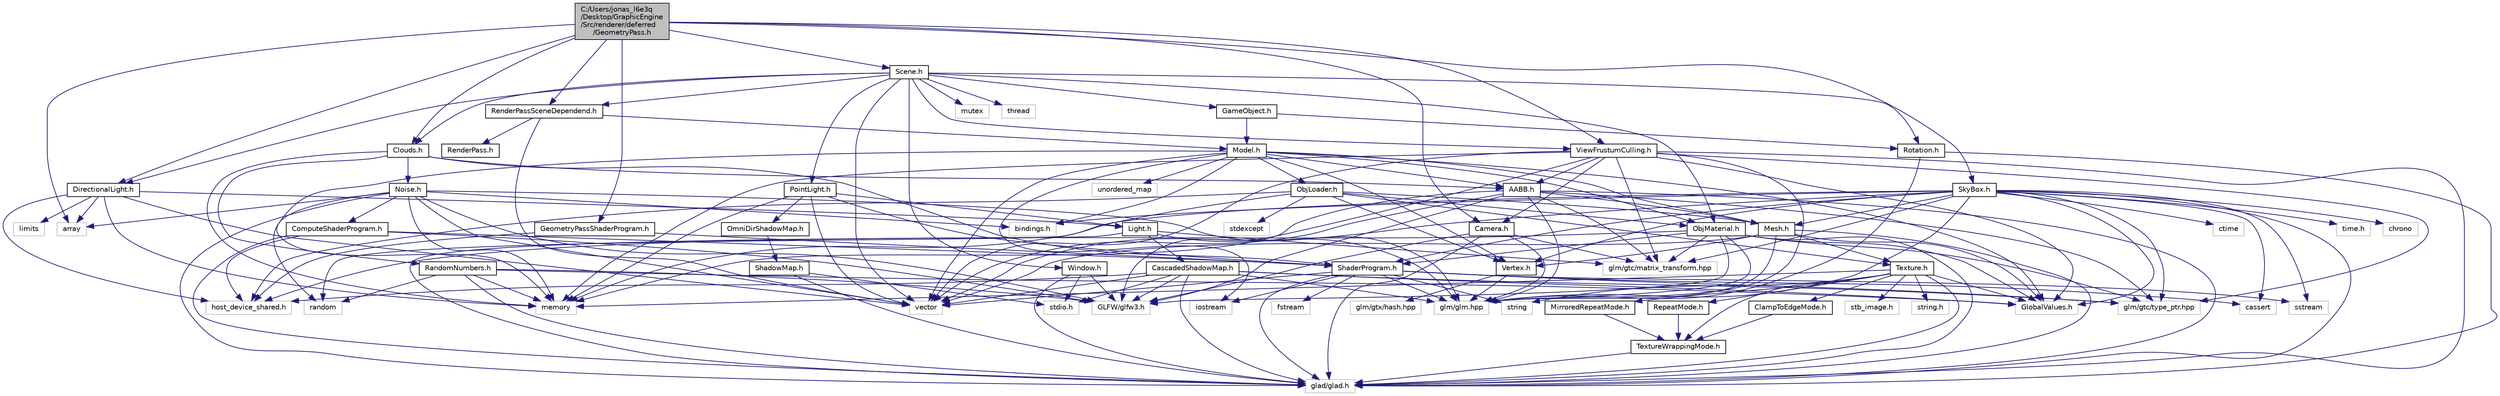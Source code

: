 digraph "C:/Users/jonas_l6e3q/Desktop/GraphicEngine/Src/renderer/deferred/GeometryPass.h"
{
 // INTERACTIVE_SVG=YES
 // LATEX_PDF_SIZE
  bgcolor="transparent";
  edge [fontname="Helvetica",fontsize="10",labelfontname="Helvetica",labelfontsize="10"];
  node [fontname="Helvetica",fontsize="10",shape=record];
  Node1 [label="C:/Users/jonas_l6e3q\l/Desktop/GraphicEngine\l/Src/renderer/deferred\l/GeometryPass.h",height=0.2,width=0.4,color="black", fillcolor="grey75", style="filled", fontcolor="black",tooltip=" "];
  Node1 -> Node2 [color="midnightblue",fontsize="10",style="solid"];
  Node2 [label="array",height=0.2,width=0.4,color="grey75",tooltip=" "];
  Node1 -> Node3 [color="midnightblue",fontsize="10",style="solid"];
  Node3 [label="Camera.h",height=0.2,width=0.4,color="black",URL="$d5/d91/_camera_8h.html",tooltip=" "];
  Node3 -> Node4 [color="midnightblue",fontsize="10",style="solid"];
  Node4 [label="glad/glad.h",height=0.2,width=0.4,color="grey75",tooltip=" "];
  Node3 -> Node5 [color="midnightblue",fontsize="10",style="solid"];
  Node5 [label="GLFW/glfw3.h",height=0.2,width=0.4,color="grey75",tooltip=" "];
  Node3 -> Node6 [color="midnightblue",fontsize="10",style="solid"];
  Node6 [label="glm/glm.hpp",height=0.2,width=0.4,color="grey75",tooltip=" "];
  Node3 -> Node7 [color="midnightblue",fontsize="10",style="solid"];
  Node7 [label="glm/gtc/matrix_transform.hpp",height=0.2,width=0.4,color="grey75",tooltip=" "];
  Node1 -> Node8 [color="midnightblue",fontsize="10",style="solid"];
  Node8 [label="Clouds.h",height=0.2,width=0.4,color="black",URL="$da/d3e/_clouds_8h.html",tooltip=" "];
  Node8 -> Node9 [color="midnightblue",fontsize="10",style="solid"];
  Node9 [label="memory",height=0.2,width=0.4,color="grey75",tooltip=" "];
  Node8 -> Node10 [color="midnightblue",fontsize="10",style="solid"];
  Node10 [label="AABB.h",height=0.2,width=0.4,color="black",URL="$d2/d00/_a_a_b_b_8h.html",tooltip=" "];
  Node10 -> Node4 [color="midnightblue",fontsize="10",style="solid"];
  Node10 -> Node5 [color="midnightblue",fontsize="10",style="solid"];
  Node10 -> Node6 [color="midnightblue",fontsize="10",style="solid"];
  Node10 -> Node7 [color="midnightblue",fontsize="10",style="solid"];
  Node10 -> Node11 [color="midnightblue",fontsize="10",style="solid"];
  Node11 [label="glm/gtc/type_ptr.hpp",height=0.2,width=0.4,color="grey75",tooltip=" "];
  Node10 -> Node9 [color="midnightblue",fontsize="10",style="solid"];
  Node10 -> Node12 [color="midnightblue",fontsize="10",style="solid"];
  Node12 [label="vector",height=0.2,width=0.4,color="grey75",tooltip=" "];
  Node10 -> Node13 [color="midnightblue",fontsize="10",style="solid"];
  Node13 [label="Mesh.h",height=0.2,width=0.4,color="black",URL="$d2/da1/_mesh_8h.html",tooltip=" "];
  Node13 -> Node4 [color="midnightblue",fontsize="10",style="solid"];
  Node13 -> Node6 [color="midnightblue",fontsize="10",style="solid"];
  Node13 -> Node12 [color="midnightblue",fontsize="10",style="solid"];
  Node13 -> Node14 [color="midnightblue",fontsize="10",style="solid"];
  Node14 [label="GlobalValues.h",height=0.2,width=0.4,color="grey75",tooltip=" "];
  Node13 -> Node15 [color="midnightblue",fontsize="10",style="solid"];
  Node15 [label="Texture.h",height=0.2,width=0.4,color="black",URL="$de/dbf/_texture_8h.html",tooltip=" "];
  Node15 -> Node4 [color="midnightblue",fontsize="10",style="solid"];
  Node15 -> Node16 [color="midnightblue",fontsize="10",style="solid"];
  Node16 [label="stb_image.h",height=0.2,width=0.4,color="grey75",tooltip=" "];
  Node15 -> Node17 [color="midnightblue",fontsize="10",style="solid"];
  Node17 [label="string.h",height=0.2,width=0.4,color="grey75",tooltip=" "];
  Node15 -> Node9 [color="midnightblue",fontsize="10",style="solid"];
  Node15 -> Node18 [color="midnightblue",fontsize="10",style="solid"];
  Node18 [label="string",height=0.2,width=0.4,color="grey75",tooltip=" "];
  Node15 -> Node19 [color="midnightblue",fontsize="10",style="solid"];
  Node19 [label="ClampToEdgeMode.h",height=0.2,width=0.4,color="black",URL="$dc/d0d/_clamp_to_edge_mode_8h.html",tooltip=" "];
  Node19 -> Node20 [color="midnightblue",fontsize="10",style="solid"];
  Node20 [label="TextureWrappingMode.h",height=0.2,width=0.4,color="black",URL="$de/d2b/_texture_wrapping_mode_8h.html",tooltip=" "];
  Node20 -> Node4 [color="midnightblue",fontsize="10",style="solid"];
  Node15 -> Node14 [color="midnightblue",fontsize="10",style="solid"];
  Node15 -> Node21 [color="midnightblue",fontsize="10",style="solid"];
  Node21 [label="MirroredRepeatMode.h",height=0.2,width=0.4,color="black",URL="$d6/d50/_mirrored_repeat_mode_8h.html",tooltip=" "];
  Node21 -> Node20 [color="midnightblue",fontsize="10",style="solid"];
  Node15 -> Node22 [color="midnightblue",fontsize="10",style="solid"];
  Node22 [label="RepeatMode.h",height=0.2,width=0.4,color="black",URL="$d7/d44/_repeat_mode_8h.html",tooltip=" "];
  Node22 -> Node20 [color="midnightblue",fontsize="10",style="solid"];
  Node15 -> Node20 [color="midnightblue",fontsize="10",style="solid"];
  Node13 -> Node23 [color="midnightblue",fontsize="10",style="solid"];
  Node23 [label="Vertex.h",height=0.2,width=0.4,color="black",URL="$d8/dcb/_vertex_8h.html",tooltip=" "];
  Node23 -> Node6 [color="midnightblue",fontsize="10",style="solid"];
  Node23 -> Node24 [color="midnightblue",fontsize="10",style="solid"];
  Node24 [label="glm/gtx/hash.hpp",height=0.2,width=0.4,color="grey75",tooltip=" "];
  Node8 -> Node25 [color="midnightblue",fontsize="10",style="solid"];
  Node25 [label="Noise.h",height=0.2,width=0.4,color="black",URL="$d0/dde/_noise_8h.html",tooltip=" "];
  Node25 -> Node4 [color="midnightblue",fontsize="10",style="solid"];
  Node25 -> Node5 [color="midnightblue",fontsize="10",style="solid"];
  Node25 -> Node2 [color="midnightblue",fontsize="10",style="solid"];
  Node25 -> Node6 [color="midnightblue",fontsize="10",style="solid"];
  Node25 -> Node9 [color="midnightblue",fontsize="10",style="solid"];
  Node25 -> Node26 [color="midnightblue",fontsize="10",style="solid"];
  Node26 [label="random",height=0.2,width=0.4,color="grey75",tooltip=" "];
  Node25 -> Node12 [color="midnightblue",fontsize="10",style="solid"];
  Node25 -> Node27 [color="midnightblue",fontsize="10",style="solid"];
  Node27 [label="ComputeShaderProgram.h",height=0.2,width=0.4,color="black",URL="$dc/d3c/_compute_shader_program_8h.html",tooltip=" "];
  Node27 -> Node4 [color="midnightblue",fontsize="10",style="solid"];
  Node27 -> Node5 [color="midnightblue",fontsize="10",style="solid"];
  Node27 -> Node28 [color="midnightblue",fontsize="10",style="solid"];
  Node28 [label="ShaderProgram.h",height=0.2,width=0.4,color="black",URL="$d0/dbe/_shader_program_8h.html",tooltip=" "];
  Node28 -> Node4 [color="midnightblue",fontsize="10",style="solid"];
  Node28 -> Node29 [color="midnightblue",fontsize="10",style="solid"];
  Node29 [label="cassert",height=0.2,width=0.4,color="grey75",tooltip=" "];
  Node28 -> Node30 [color="midnightblue",fontsize="10",style="solid"];
  Node30 [label="fstream",height=0.2,width=0.4,color="grey75",tooltip=" "];
  Node28 -> Node6 [color="midnightblue",fontsize="10",style="solid"];
  Node28 -> Node11 [color="midnightblue",fontsize="10",style="solid"];
  Node28 -> Node31 [color="midnightblue",fontsize="10",style="solid"];
  Node31 [label="iostream",height=0.2,width=0.4,color="grey75",tooltip=" "];
  Node28 -> Node32 [color="midnightblue",fontsize="10",style="solid"];
  Node32 [label="sstream",height=0.2,width=0.4,color="grey75",tooltip=" "];
  Node28 -> Node18 [color="midnightblue",fontsize="10",style="solid"];
  Node28 -> Node12 [color="midnightblue",fontsize="10",style="solid"];
  Node27 -> Node33 [color="midnightblue",fontsize="10",style="solid"];
  Node33 [label="host_device_shared.h",height=0.2,width=0.4,color="grey75",tooltip=" "];
  Node25 -> Node34 [color="midnightblue",fontsize="10",style="solid"];
  Node34 [label="bindings.h",height=0.2,width=0.4,color="grey75",tooltip=" "];
  Node8 -> Node35 [color="midnightblue",fontsize="10",style="solid"];
  Node35 [label="RandomNumbers.h",height=0.2,width=0.4,color="black",URL="$d1/d66/_random_numbers_8h.html",tooltip=" "];
  Node35 -> Node4 [color="midnightblue",fontsize="10",style="solid"];
  Node35 -> Node5 [color="midnightblue",fontsize="10",style="solid"];
  Node35 -> Node9 [color="midnightblue",fontsize="10",style="solid"];
  Node35 -> Node26 [color="midnightblue",fontsize="10",style="solid"];
  Node35 -> Node14 [color="midnightblue",fontsize="10",style="solid"];
  Node8 -> Node28 [color="midnightblue",fontsize="10",style="solid"];
  Node1 -> Node36 [color="midnightblue",fontsize="10",style="solid"];
  Node36 [label="DirectionalLight.h",height=0.2,width=0.4,color="black",URL="$da/d51/_directional_light_8h.html",tooltip=" "];
  Node36 -> Node2 [color="midnightblue",fontsize="10",style="solid"];
  Node36 -> Node37 [color="midnightblue",fontsize="10",style="solid"];
  Node37 [label="limits",height=0.2,width=0.4,color="grey75",tooltip=" "];
  Node36 -> Node9 [color="midnightblue",fontsize="10",style="solid"];
  Node36 -> Node12 [color="midnightblue",fontsize="10",style="solid"];
  Node36 -> Node38 [color="midnightblue",fontsize="10",style="solid"];
  Node38 [label="Light.h",height=0.2,width=0.4,color="black",URL="$d2/d46/_light_8h.html",tooltip=" "];
  Node38 -> Node4 [color="midnightblue",fontsize="10",style="solid"];
  Node38 -> Node6 [color="midnightblue",fontsize="10",style="solid"];
  Node38 -> Node7 [color="midnightblue",fontsize="10",style="solid"];
  Node38 -> Node39 [color="midnightblue",fontsize="10",style="solid"];
  Node39 [label="CascadedShadowMap.h",height=0.2,width=0.4,color="black",URL="$dc/d9d/_cascaded_shadow_map_8h.html",tooltip=" "];
  Node39 -> Node4 [color="midnightblue",fontsize="10",style="solid"];
  Node39 -> Node5 [color="midnightblue",fontsize="10",style="solid"];
  Node39 -> Node40 [color="midnightblue",fontsize="10",style="solid"];
  Node40 [label="stdio.h",height=0.2,width=0.4,color="grey75",tooltip=" "];
  Node39 -> Node6 [color="midnightblue",fontsize="10",style="solid"];
  Node39 -> Node11 [color="midnightblue",fontsize="10",style="solid"];
  Node39 -> Node12 [color="midnightblue",fontsize="10",style="solid"];
  Node39 -> Node14 [color="midnightblue",fontsize="10",style="solid"];
  Node39 -> Node33 [color="midnightblue",fontsize="10",style="solid"];
  Node36 -> Node33 [color="midnightblue",fontsize="10",style="solid"];
  Node1 -> Node41 [color="midnightblue",fontsize="10",style="solid"];
  Node41 [label="GeometryPassShaderProgram.h",height=0.2,width=0.4,color="black",URL="$db/dba/_geometry_pass_shader_program_8h.html",tooltip=" "];
  Node41 -> Node28 [color="midnightblue",fontsize="10",style="solid"];
  Node41 -> Node33 [color="midnightblue",fontsize="10",style="solid"];
  Node1 -> Node42 [color="midnightblue",fontsize="10",style="solid"];
  Node42 [label="RenderPassSceneDependend.h",height=0.2,width=0.4,color="black",URL="$df/d51/_render_pass_scene_dependend_8h.html",tooltip=" "];
  Node42 -> Node12 [color="midnightblue",fontsize="10",style="solid"];
  Node42 -> Node43 [color="midnightblue",fontsize="10",style="solid"];
  Node43 [label="Model.h",height=0.2,width=0.4,color="black",URL="$da/ded/_model_8h.html",tooltip=" "];
  Node43 -> Node31 [color="midnightblue",fontsize="10",style="solid"];
  Node43 -> Node9 [color="midnightblue",fontsize="10",style="solid"];
  Node43 -> Node44 [color="midnightblue",fontsize="10",style="solid"];
  Node44 [label="unordered_map",height=0.2,width=0.4,color="grey75",tooltip=" "];
  Node43 -> Node12 [color="midnightblue",fontsize="10",style="solid"];
  Node43 -> Node10 [color="midnightblue",fontsize="10",style="solid"];
  Node43 -> Node14 [color="midnightblue",fontsize="10",style="solid"];
  Node43 -> Node13 [color="midnightblue",fontsize="10",style="solid"];
  Node43 -> Node45 [color="midnightblue",fontsize="10",style="solid"];
  Node45 [label="ObjLoader.h",height=0.2,width=0.4,color="black",URL="$d4/d6c/_obj_loader_8h.html",tooltip=" "];
  Node45 -> Node9 [color="midnightblue",fontsize="10",style="solid"];
  Node45 -> Node46 [color="midnightblue",fontsize="10",style="solid"];
  Node46 [label="stdexcept",height=0.2,width=0.4,color="grey75",tooltip=" "];
  Node45 -> Node13 [color="midnightblue",fontsize="10",style="solid"];
  Node45 -> Node47 [color="midnightblue",fontsize="10",style="solid"];
  Node47 [label="ObjMaterial.h",height=0.2,width=0.4,color="black",URL="$d3/d42/_obj_material_8h.html",tooltip=" "];
  Node47 -> Node4 [color="midnightblue",fontsize="10",style="solid"];
  Node47 -> Node5 [color="midnightblue",fontsize="10",style="solid"];
  Node47 -> Node6 [color="midnightblue",fontsize="10",style="solid"];
  Node47 -> Node7 [color="midnightblue",fontsize="10",style="solid"];
  Node47 -> Node11 [color="midnightblue",fontsize="10",style="solid"];
  Node47 -> Node14 [color="midnightblue",fontsize="10",style="solid"];
  Node47 -> Node28 [color="midnightblue",fontsize="10",style="solid"];
  Node47 -> Node33 [color="midnightblue",fontsize="10",style="solid"];
  Node45 -> Node15 [color="midnightblue",fontsize="10",style="solid"];
  Node45 -> Node23 [color="midnightblue",fontsize="10",style="solid"];
  Node45 -> Node33 [color="midnightblue",fontsize="10",style="solid"];
  Node43 -> Node47 [color="midnightblue",fontsize="10",style="solid"];
  Node43 -> Node23 [color="midnightblue",fontsize="10",style="solid"];
  Node43 -> Node34 [color="midnightblue",fontsize="10",style="solid"];
  Node42 -> Node48 [color="midnightblue",fontsize="10",style="solid"];
  Node48 [label="RenderPass.h",height=0.2,width=0.4,color="black",URL="$d0/dab/_render_pass_8h.html",tooltip=" "];
  Node1 -> Node49 [color="midnightblue",fontsize="10",style="solid"];
  Node49 [label="Scene.h",height=0.2,width=0.4,color="black",URL="$de/d56/_scene_8h.html",tooltip=" "];
  Node49 -> Node50 [color="midnightblue",fontsize="10",style="solid"];
  Node50 [label="mutex",height=0.2,width=0.4,color="grey75",tooltip=" "];
  Node49 -> Node51 [color="midnightblue",fontsize="10",style="solid"];
  Node51 [label="thread",height=0.2,width=0.4,color="grey75",tooltip=" "];
  Node49 -> Node12 [color="midnightblue",fontsize="10",style="solid"];
  Node49 -> Node8 [color="midnightblue",fontsize="10",style="solid"];
  Node49 -> Node36 [color="midnightblue",fontsize="10",style="solid"];
  Node49 -> Node52 [color="midnightblue",fontsize="10",style="solid"];
  Node52 [label="GameObject.h",height=0.2,width=0.4,color="black",URL="$df/d91/_game_object_8h.html",tooltip=" "];
  Node52 -> Node43 [color="midnightblue",fontsize="10",style="solid"];
  Node52 -> Node53 [color="midnightblue",fontsize="10",style="solid"];
  Node53 [label="Rotation.h",height=0.2,width=0.4,color="black",URL="$d9/dd4/_rotation_8h.html",tooltip=" "];
  Node53 -> Node4 [color="midnightblue",fontsize="10",style="solid"];
  Node53 -> Node6 [color="midnightblue",fontsize="10",style="solid"];
  Node49 -> Node47 [color="midnightblue",fontsize="10",style="solid"];
  Node49 -> Node54 [color="midnightblue",fontsize="10",style="solid"];
  Node54 [label="PointLight.h",height=0.2,width=0.4,color="black",URL="$df/dcc/_point_light_8h.html",tooltip=" "];
  Node54 -> Node9 [color="midnightblue",fontsize="10",style="solid"];
  Node54 -> Node12 [color="midnightblue",fontsize="10",style="solid"];
  Node54 -> Node38 [color="midnightblue",fontsize="10",style="solid"];
  Node54 -> Node55 [color="midnightblue",fontsize="10",style="solid"];
  Node55 [label="OmniDirShadowMap.h",height=0.2,width=0.4,color="black",URL="$d1/d02/_omni_dir_shadow_map_8h.html",tooltip=" "];
  Node55 -> Node56 [color="midnightblue",fontsize="10",style="solid"];
  Node56 [label="ShadowMap.h",height=0.2,width=0.4,color="black",URL="$de/df2/_shadow_map_8h.html",tooltip=" "];
  Node56 -> Node4 [color="midnightblue",fontsize="10",style="solid"];
  Node56 -> Node40 [color="midnightblue",fontsize="10",style="solid"];
  Node54 -> Node28 [color="midnightblue",fontsize="10",style="solid"];
  Node49 -> Node42 [color="midnightblue",fontsize="10",style="solid"];
  Node49 -> Node53 [color="midnightblue",fontsize="10",style="solid"];
  Node49 -> Node57 [color="midnightblue",fontsize="10",style="solid"];
  Node57 [label="ViewFrustumCulling.h",height=0.2,width=0.4,color="black",URL="$da/d36/_view_frustum_culling_8h.html",tooltip=" "];
  Node57 -> Node4 [color="midnightblue",fontsize="10",style="solid"];
  Node57 -> Node5 [color="midnightblue",fontsize="10",style="solid"];
  Node57 -> Node6 [color="midnightblue",fontsize="10",style="solid"];
  Node57 -> Node7 [color="midnightblue",fontsize="10",style="solid"];
  Node57 -> Node11 [color="midnightblue",fontsize="10",style="solid"];
  Node57 -> Node9 [color="midnightblue",fontsize="10",style="solid"];
  Node57 -> Node12 [color="midnightblue",fontsize="10",style="solid"];
  Node57 -> Node10 [color="midnightblue",fontsize="10",style="solid"];
  Node57 -> Node3 [color="midnightblue",fontsize="10",style="solid"];
  Node57 -> Node14 [color="midnightblue",fontsize="10",style="solid"];
  Node49 -> Node58 [color="midnightblue",fontsize="10",style="solid"];
  Node58 [label="Window.h",height=0.2,width=0.4,color="black",URL="$de/d42/_window_8h.html",tooltip=" "];
  Node58 -> Node4 [color="midnightblue",fontsize="10",style="solid"];
  Node58 -> Node5 [color="midnightblue",fontsize="10",style="solid"];
  Node58 -> Node40 [color="midnightblue",fontsize="10",style="solid"];
  Node1 -> Node59 [color="midnightblue",fontsize="10",style="solid"];
  Node59 [label="SkyBox.h",height=0.2,width=0.4,color="black",URL="$d9/da1/_sky_box_8h.html",tooltip=" "];
  Node59 -> Node4 [color="midnightblue",fontsize="10",style="solid"];
  Node59 -> Node60 [color="midnightblue",fontsize="10",style="solid"];
  Node60 [label="time.h",height=0.2,width=0.4,color="grey75",tooltip=" "];
  Node59 -> Node29 [color="midnightblue",fontsize="10",style="solid"];
  Node59 -> Node61 [color="midnightblue",fontsize="10",style="solid"];
  Node61 [label="chrono",height=0.2,width=0.4,color="grey75",tooltip=" "];
  Node59 -> Node62 [color="midnightblue",fontsize="10",style="solid"];
  Node62 [label="ctime",height=0.2,width=0.4,color="grey75",tooltip=" "];
  Node59 -> Node6 [color="midnightblue",fontsize="10",style="solid"];
  Node59 -> Node7 [color="midnightblue",fontsize="10",style="solid"];
  Node59 -> Node11 [color="midnightblue",fontsize="10",style="solid"];
  Node59 -> Node26 [color="midnightblue",fontsize="10",style="solid"];
  Node59 -> Node32 [color="midnightblue",fontsize="10",style="solid"];
  Node59 -> Node12 [color="midnightblue",fontsize="10",style="solid"];
  Node59 -> Node14 [color="midnightblue",fontsize="10",style="solid"];
  Node59 -> Node13 [color="midnightblue",fontsize="10",style="solid"];
  Node59 -> Node28 [color="midnightblue",fontsize="10",style="solid"];
  Node59 -> Node23 [color="midnightblue",fontsize="10",style="solid"];
  Node59 -> Node34 [color="midnightblue",fontsize="10",style="solid"];
  Node1 -> Node57 [color="midnightblue",fontsize="10",style="solid"];
}
